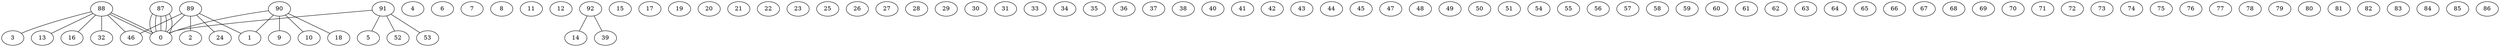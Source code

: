 graph G {
0;
1;
2;
3;
4;
5;
6;
7;
8;
9;
10;
11;
12;
13;
14;
15;
16;
17;
18;
19;
20;
21;
22;
23;
24;
25;
26;
27;
28;
29;
30;
31;
32;
33;
34;
35;
36;
37;
38;
39;
40;
41;
42;
43;
44;
45;
46;
47;
48;
49;
50;
51;
52;
53;
54;
55;
56;
57;
58;
59;
60;
61;
62;
63;
64;
65;
66;
67;
68;
69;
70;
71;
72;
73;
74;
75;
76;
77;
78;
79;
80;
81;
82;
83;
84;
85;
86;
87;
88;
89;
90;
91;
92;
92--14 ;
92--39 ;
91--53 ;
91--52 ;
91--5 ;
91--0 ;
90--18 ;
90--10 ;
90--9 ;
90--1 ;
90--0 ;
89--46 ;
89--2 ;
89--24 ;
89--1 ;
89--0 ;
88--3 ;
88--32 ;
88--16 ;
88--13 ;
88--46 ;
88--0 ;
88--0 ;
87--0 ;
87--0 ;
87--0 ;
87--0 ;
87--0 ;
}
